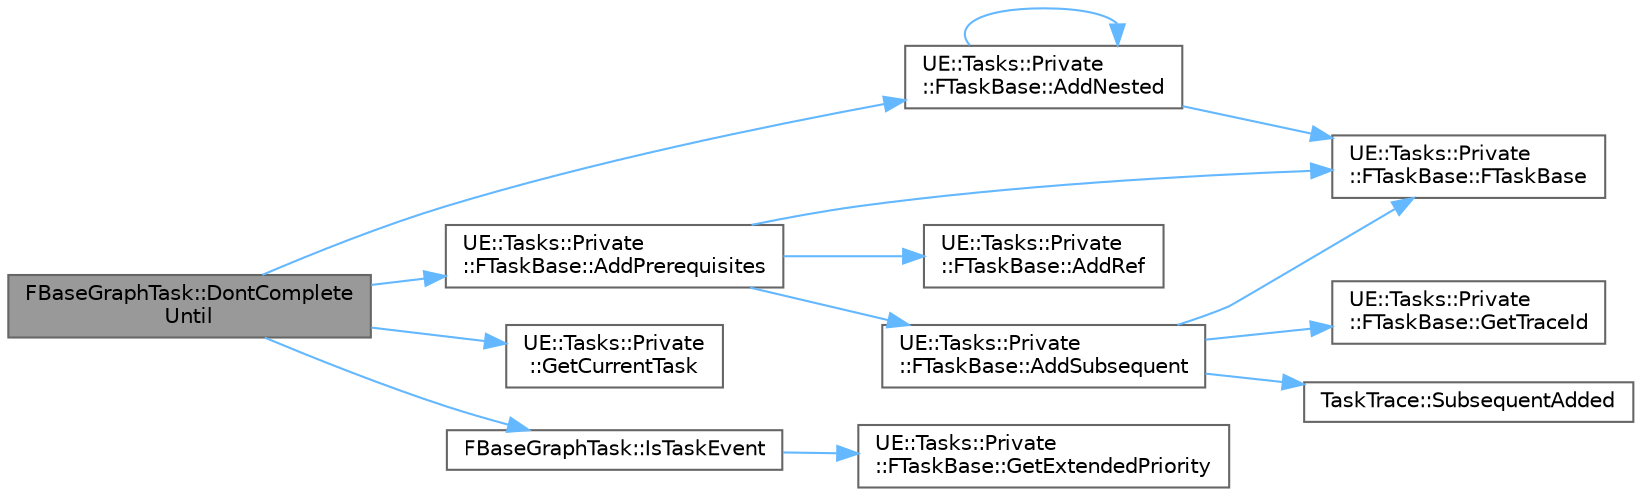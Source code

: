 digraph "FBaseGraphTask::DontCompleteUntil"
{
 // INTERACTIVE_SVG=YES
 // LATEX_PDF_SIZE
  bgcolor="transparent";
  edge [fontname=Helvetica,fontsize=10,labelfontname=Helvetica,labelfontsize=10];
  node [fontname=Helvetica,fontsize=10,shape=box,height=0.2,width=0.4];
  rankdir="LR";
  Node1 [id="Node000001",label="FBaseGraphTask::DontComplete\lUntil",height=0.2,width=0.4,color="gray40", fillcolor="grey60", style="filled", fontcolor="black",tooltip="Call on a currently active task to add a nested task, which will delay any subsequent tasks until the..."];
  Node1 -> Node2 [id="edge1_Node000001_Node000002",color="steelblue1",style="solid",tooltip=" "];
  Node2 [id="Node000002",label="UE::Tasks::Private\l::FTaskBase::AddNested",height=0.2,width=0.4,color="grey40", fillcolor="white", style="filled",URL="$d9/d14/classUE_1_1Tasks_1_1Private_1_1FTaskBase.html#a64b82b6ff2338496749288a7e7176aaf",tooltip=" "];
  Node2 -> Node3 [id="edge2_Node000002_Node000003",color="steelblue1",style="solid",tooltip=" "];
  Node3 [id="Node000003",label="UE::Tasks::Private\l::FTaskBase::FTaskBase",height=0.2,width=0.4,color="grey40", fillcolor="white", style="filled",URL="$d9/d14/classUE_1_1Tasks_1_1Private_1_1FTaskBase.html#ad78d3da0817020b90b0572e57ef6d81c",tooltip=" "];
  Node2 -> Node2 [id="edge3_Node000002_Node000002",color="steelblue1",style="solid",tooltip=" "];
  Node1 -> Node4 [id="edge4_Node000001_Node000004",color="steelblue1",style="solid",tooltip=" "];
  Node4 [id="Node000004",label="UE::Tasks::Private\l::FTaskBase::AddPrerequisites",height=0.2,width=0.4,color="grey40", fillcolor="white", style="filled",URL="$d9/d14/classUE_1_1Tasks_1_1Private_1_1FTaskBase.html#a9b4ef3f16bb67d870eea42a8fb7d19c7",tooltip=" "];
  Node4 -> Node3 [id="edge5_Node000004_Node000003",color="steelblue1",style="solid",tooltip=" "];
  Node4 -> Node5 [id="edge6_Node000004_Node000005",color="steelblue1",style="solid",tooltip=" "];
  Node5 [id="Node000005",label="UE::Tasks::Private\l::FTaskBase::AddRef",height=0.2,width=0.4,color="grey40", fillcolor="white", style="filled",URL="$d9/d14/classUE_1_1Tasks_1_1Private_1_1FTaskBase.html#aa109c50b27f518b8c0d5b40df7ee3b44",tooltip=" "];
  Node4 -> Node6 [id="edge7_Node000004_Node000006",color="steelblue1",style="solid",tooltip=" "];
  Node6 [id="Node000006",label="UE::Tasks::Private\l::FTaskBase::AddSubsequent",height=0.2,width=0.4,color="grey40", fillcolor="white", style="filled",URL="$d9/d14/classUE_1_1Tasks_1_1Private_1_1FTaskBase.html#a9660778d6023efb5aeed28e5fc4ac72f",tooltip=" "];
  Node6 -> Node3 [id="edge8_Node000006_Node000003",color="steelblue1",style="solid",tooltip=" "];
  Node6 -> Node7 [id="edge9_Node000006_Node000007",color="steelblue1",style="solid",tooltip=" "];
  Node7 [id="Node000007",label="UE::Tasks::Private\l::FTaskBase::GetTraceId",height=0.2,width=0.4,color="grey40", fillcolor="white", style="filled",URL="$d9/d14/classUE_1_1Tasks_1_1Private_1_1FTaskBase.html#aa84f3305b87a29d8ea93c7aee1de1ae3",tooltip=" "];
  Node6 -> Node8 [id="edge10_Node000006_Node000008",color="steelblue1",style="solid",tooltip=" "];
  Node8 [id="Node000008",label="TaskTrace::SubsequentAdded",height=0.2,width=0.4,color="grey40", fillcolor="white", style="filled",URL="$dd/dcb/namespaceTaskTrace.html#ac4e2bffb140aa2528d70cd44d9b53a0e",tooltip=" "];
  Node1 -> Node9 [id="edge11_Node000001_Node000009",color="steelblue1",style="solid",tooltip=" "];
  Node9 [id="Node000009",label="UE::Tasks::Private\l::GetCurrentTask",height=0.2,width=0.4,color="grey40", fillcolor="white", style="filled",URL="$d7/ddd/namespaceUE_1_1Tasks_1_1Private.html#a71c8c3d69ffd5576c9f27fefe77f2241",tooltip=" "];
  Node1 -> Node10 [id="edge12_Node000001_Node000010",color="steelblue1",style="solid",tooltip=" "];
  Node10 [id="Node000010",label="FBaseGraphTask::IsTaskEvent",height=0.2,width=0.4,color="grey40", fillcolor="white", style="filled",URL="$d3/d6a/classFBaseGraphTask.html#a35d83d2e21aaf4c6108cac2a97a1acf5",tooltip="Returns true if this is a simple task event, which cannot execute code and must be manually dispatche..."];
  Node10 -> Node11 [id="edge13_Node000010_Node000011",color="steelblue1",style="solid",tooltip=" "];
  Node11 [id="Node000011",label="UE::Tasks::Private\l::FTaskBase::GetExtendedPriority",height=0.2,width=0.4,color="grey40", fillcolor="white", style="filled",URL="$d9/d14/classUE_1_1Tasks_1_1Private_1_1FTaskBase.html#a46891bac93d372677d4134d35e15dc9b",tooltip=" "];
}
